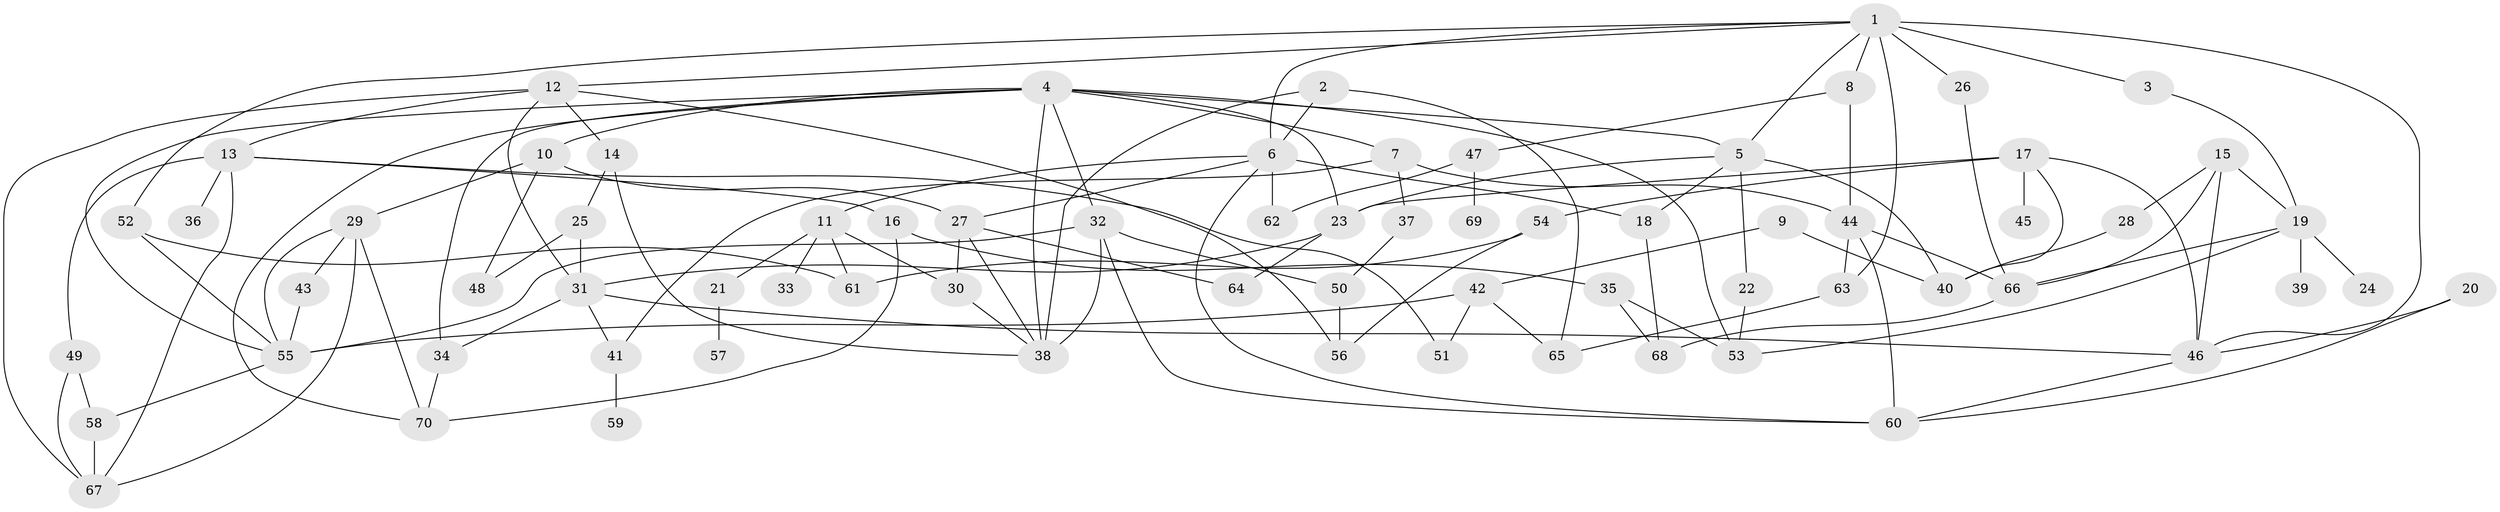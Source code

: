 // original degree distribution, {8: 0.02158273381294964, 4: 0.1366906474820144, 7: 0.02877697841726619, 5: 0.08633093525179857, 3: 0.22302158273381295, 2: 0.3237410071942446, 6: 0.014388489208633094, 1: 0.16546762589928057}
// Generated by graph-tools (version 1.1) at 2025/01/03/09/25 03:01:00]
// undirected, 70 vertices, 125 edges
graph export_dot {
graph [start="1"]
  node [color=gray90,style=filled];
  1;
  2;
  3;
  4;
  5;
  6;
  7;
  8;
  9;
  10;
  11;
  12;
  13;
  14;
  15;
  16;
  17;
  18;
  19;
  20;
  21;
  22;
  23;
  24;
  25;
  26;
  27;
  28;
  29;
  30;
  31;
  32;
  33;
  34;
  35;
  36;
  37;
  38;
  39;
  40;
  41;
  42;
  43;
  44;
  45;
  46;
  47;
  48;
  49;
  50;
  51;
  52;
  53;
  54;
  55;
  56;
  57;
  58;
  59;
  60;
  61;
  62;
  63;
  64;
  65;
  66;
  67;
  68;
  69;
  70;
  1 -- 3 [weight=1.0];
  1 -- 5 [weight=1.0];
  1 -- 6 [weight=1.0];
  1 -- 8 [weight=1.0];
  1 -- 12 [weight=1.0];
  1 -- 26 [weight=1.0];
  1 -- 46 [weight=1.0];
  1 -- 52 [weight=1.0];
  1 -- 63 [weight=2.0];
  2 -- 6 [weight=1.0];
  2 -- 38 [weight=1.0];
  2 -- 65 [weight=1.0];
  3 -- 19 [weight=1.0];
  4 -- 5 [weight=2.0];
  4 -- 7 [weight=1.0];
  4 -- 10 [weight=1.0];
  4 -- 23 [weight=1.0];
  4 -- 32 [weight=2.0];
  4 -- 34 [weight=1.0];
  4 -- 38 [weight=2.0];
  4 -- 53 [weight=1.0];
  4 -- 55 [weight=1.0];
  4 -- 70 [weight=1.0];
  5 -- 18 [weight=1.0];
  5 -- 22 [weight=1.0];
  5 -- 23 [weight=1.0];
  5 -- 40 [weight=1.0];
  6 -- 11 [weight=1.0];
  6 -- 18 [weight=2.0];
  6 -- 27 [weight=1.0];
  6 -- 60 [weight=1.0];
  6 -- 62 [weight=1.0];
  7 -- 37 [weight=1.0];
  7 -- 41 [weight=1.0];
  7 -- 44 [weight=1.0];
  8 -- 44 [weight=1.0];
  8 -- 47 [weight=1.0];
  9 -- 40 [weight=1.0];
  9 -- 42 [weight=1.0];
  10 -- 27 [weight=1.0];
  10 -- 29 [weight=1.0];
  10 -- 48 [weight=1.0];
  11 -- 21 [weight=1.0];
  11 -- 30 [weight=1.0];
  11 -- 33 [weight=1.0];
  11 -- 61 [weight=1.0];
  12 -- 13 [weight=1.0];
  12 -- 14 [weight=1.0];
  12 -- 31 [weight=1.0];
  12 -- 56 [weight=1.0];
  12 -- 67 [weight=1.0];
  13 -- 16 [weight=1.0];
  13 -- 36 [weight=1.0];
  13 -- 49 [weight=2.0];
  13 -- 51 [weight=1.0];
  13 -- 67 [weight=1.0];
  14 -- 25 [weight=1.0];
  14 -- 38 [weight=1.0];
  15 -- 19 [weight=1.0];
  15 -- 28 [weight=1.0];
  15 -- 46 [weight=1.0];
  15 -- 66 [weight=1.0];
  16 -- 35 [weight=1.0];
  16 -- 70 [weight=1.0];
  17 -- 23 [weight=1.0];
  17 -- 40 [weight=1.0];
  17 -- 45 [weight=1.0];
  17 -- 46 [weight=1.0];
  17 -- 54 [weight=1.0];
  18 -- 68 [weight=1.0];
  19 -- 24 [weight=1.0];
  19 -- 39 [weight=1.0];
  19 -- 53 [weight=1.0];
  19 -- 66 [weight=1.0];
  20 -- 46 [weight=1.0];
  20 -- 60 [weight=1.0];
  21 -- 57 [weight=1.0];
  22 -- 53 [weight=1.0];
  23 -- 31 [weight=1.0];
  23 -- 64 [weight=1.0];
  25 -- 31 [weight=2.0];
  25 -- 48 [weight=1.0];
  26 -- 66 [weight=1.0];
  27 -- 30 [weight=1.0];
  27 -- 38 [weight=1.0];
  27 -- 64 [weight=1.0];
  28 -- 40 [weight=1.0];
  29 -- 43 [weight=1.0];
  29 -- 55 [weight=1.0];
  29 -- 67 [weight=1.0];
  29 -- 70 [weight=1.0];
  30 -- 38 [weight=1.0];
  31 -- 34 [weight=1.0];
  31 -- 41 [weight=1.0];
  31 -- 46 [weight=1.0];
  32 -- 38 [weight=1.0];
  32 -- 50 [weight=1.0];
  32 -- 55 [weight=1.0];
  32 -- 60 [weight=1.0];
  34 -- 70 [weight=1.0];
  35 -- 53 [weight=1.0];
  35 -- 68 [weight=1.0];
  37 -- 50 [weight=1.0];
  41 -- 59 [weight=1.0];
  42 -- 51 [weight=1.0];
  42 -- 55 [weight=2.0];
  42 -- 65 [weight=1.0];
  43 -- 55 [weight=1.0];
  44 -- 60 [weight=1.0];
  44 -- 63 [weight=1.0];
  44 -- 66 [weight=1.0];
  46 -- 60 [weight=1.0];
  47 -- 62 [weight=1.0];
  47 -- 69 [weight=1.0];
  49 -- 58 [weight=1.0];
  49 -- 67 [weight=1.0];
  50 -- 56 [weight=1.0];
  52 -- 55 [weight=1.0];
  52 -- 61 [weight=1.0];
  54 -- 56 [weight=1.0];
  54 -- 61 [weight=1.0];
  55 -- 58 [weight=1.0];
  58 -- 67 [weight=1.0];
  63 -- 65 [weight=1.0];
  66 -- 68 [weight=1.0];
}
